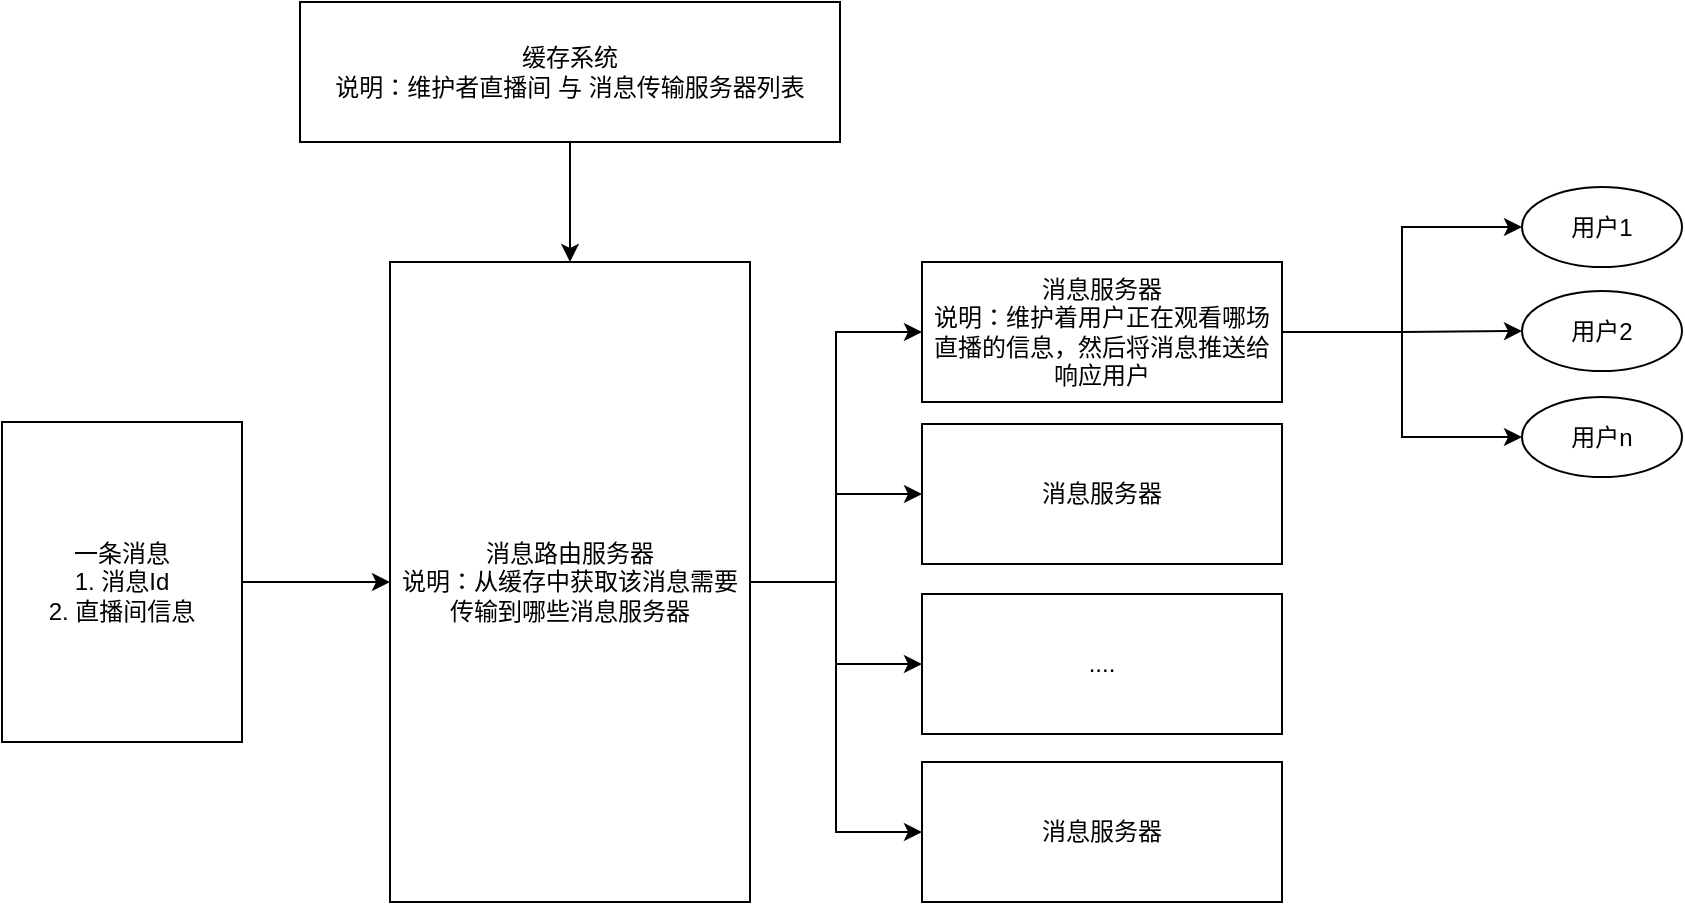 <mxfile version="16.5.1" type="device"><diagram id="StC18cbZiteO7690FK0w" name="第 1 页"><mxGraphModel dx="1237" dy="752" grid="1" gridSize="10" guides="1" tooltips="1" connect="1" arrows="1" fold="1" page="1" pageScale="1" pageWidth="827" pageHeight="1169" math="0" shadow="0"><root><mxCell id="0"/><mxCell id="1" parent="0"/><mxCell id="-wTmpMzeoyvNC-EsfAKU-13" style="edgeStyle=orthogonalEdgeStyle;rounded=0;orthogonalLoop=1;jettySize=auto;html=1;entryX=0;entryY=0.5;entryDx=0;entryDy=0;" edge="1" parent="1" source="-wTmpMzeoyvNC-EsfAKU-1" target="-wTmpMzeoyvNC-EsfAKU-3"><mxGeometry relative="1" as="geometry"/></mxCell><mxCell id="-wTmpMzeoyvNC-EsfAKU-1" value="一条消息&lt;br&gt;1.&amp;nbsp;消息Id&lt;br&gt;2.&amp;nbsp;直播间信息&lt;br&gt;" style="rounded=0;whiteSpace=wrap;html=1;" vertex="1" parent="1"><mxGeometry x="40" y="350" width="120" height="160" as="geometry"/></mxCell><mxCell id="-wTmpMzeoyvNC-EsfAKU-14" style="edgeStyle=orthogonalEdgeStyle;rounded=0;orthogonalLoop=1;jettySize=auto;html=1;entryX=0.5;entryY=0;entryDx=0;entryDy=0;" edge="1" parent="1" source="-wTmpMzeoyvNC-EsfAKU-2" target="-wTmpMzeoyvNC-EsfAKU-3"><mxGeometry relative="1" as="geometry"/></mxCell><mxCell id="-wTmpMzeoyvNC-EsfAKU-2" value="缓存系统&lt;br&gt;说明：维护者直播间&amp;nbsp;与&amp;nbsp;消息传输服务器列表" style="rounded=0;whiteSpace=wrap;html=1;" vertex="1" parent="1"><mxGeometry x="189" y="140" width="270" height="70" as="geometry"/></mxCell><mxCell id="-wTmpMzeoyvNC-EsfAKU-9" style="edgeStyle=orthogonalEdgeStyle;rounded=0;orthogonalLoop=1;jettySize=auto;html=1;" edge="1" parent="1" source="-wTmpMzeoyvNC-EsfAKU-3" target="-wTmpMzeoyvNC-EsfAKU-4"><mxGeometry relative="1" as="geometry"/></mxCell><mxCell id="-wTmpMzeoyvNC-EsfAKU-10" style="edgeStyle=orthogonalEdgeStyle;rounded=0;orthogonalLoop=1;jettySize=auto;html=1;" edge="1" parent="1" source="-wTmpMzeoyvNC-EsfAKU-3" target="-wTmpMzeoyvNC-EsfAKU-5"><mxGeometry relative="1" as="geometry"/></mxCell><mxCell id="-wTmpMzeoyvNC-EsfAKU-11" style="edgeStyle=orthogonalEdgeStyle;rounded=0;orthogonalLoop=1;jettySize=auto;html=1;" edge="1" parent="1" source="-wTmpMzeoyvNC-EsfAKU-3" target="-wTmpMzeoyvNC-EsfAKU-8"><mxGeometry relative="1" as="geometry"/></mxCell><mxCell id="-wTmpMzeoyvNC-EsfAKU-12" style="edgeStyle=orthogonalEdgeStyle;rounded=0;orthogonalLoop=1;jettySize=auto;html=1;" edge="1" parent="1" source="-wTmpMzeoyvNC-EsfAKU-3" target="-wTmpMzeoyvNC-EsfAKU-7"><mxGeometry relative="1" as="geometry"/></mxCell><mxCell id="-wTmpMzeoyvNC-EsfAKU-3" value="消息路由服务器&lt;br&gt;说明：从缓存中获取该消息需要传输到哪些消息服务器" style="rounded=0;whiteSpace=wrap;html=1;align=center;" vertex="1" parent="1"><mxGeometry x="234" y="270" width="180" height="320" as="geometry"/></mxCell><mxCell id="-wTmpMzeoyvNC-EsfAKU-20" style="edgeStyle=orthogonalEdgeStyle;rounded=0;orthogonalLoop=1;jettySize=auto;html=1;entryX=0;entryY=0.5;entryDx=0;entryDy=0;" edge="1" parent="1" source="-wTmpMzeoyvNC-EsfAKU-4" target="-wTmpMzeoyvNC-EsfAKU-16"><mxGeometry relative="1" as="geometry"/></mxCell><mxCell id="-wTmpMzeoyvNC-EsfAKU-21" style="edgeStyle=orthogonalEdgeStyle;rounded=0;orthogonalLoop=1;jettySize=auto;html=1;" edge="1" parent="1" source="-wTmpMzeoyvNC-EsfAKU-4" target="-wTmpMzeoyvNC-EsfAKU-19"><mxGeometry relative="1" as="geometry"/></mxCell><mxCell id="-wTmpMzeoyvNC-EsfAKU-22" style="edgeStyle=orthogonalEdgeStyle;rounded=0;orthogonalLoop=1;jettySize=auto;html=1;" edge="1" parent="1" source="-wTmpMzeoyvNC-EsfAKU-4" target="-wTmpMzeoyvNC-EsfAKU-18"><mxGeometry relative="1" as="geometry"/></mxCell><mxCell id="-wTmpMzeoyvNC-EsfAKU-4" value="消息服务器&lt;br&gt;说明：维护着用户正在观看哪场直播的信息，然后将消息推送给响应用户" style="rounded=0;whiteSpace=wrap;html=1;" vertex="1" parent="1"><mxGeometry x="500" y="270" width="180" height="70" as="geometry"/></mxCell><mxCell id="-wTmpMzeoyvNC-EsfAKU-5" value="消息服务器" style="rounded=0;whiteSpace=wrap;html=1;" vertex="1" parent="1"><mxGeometry x="500" y="351" width="180" height="70" as="geometry"/></mxCell><mxCell id="-wTmpMzeoyvNC-EsfAKU-7" value="消息服务器" style="rounded=0;whiteSpace=wrap;html=1;" vertex="1" parent="1"><mxGeometry x="500" y="520" width="180" height="70" as="geometry"/></mxCell><mxCell id="-wTmpMzeoyvNC-EsfAKU-8" value="...." style="rounded=0;whiteSpace=wrap;html=1;" vertex="1" parent="1"><mxGeometry x="500" y="436" width="180" height="70" as="geometry"/></mxCell><mxCell id="-wTmpMzeoyvNC-EsfAKU-16" value="用户1" style="ellipse;whiteSpace=wrap;html=1;" vertex="1" parent="1"><mxGeometry x="800" y="232.5" width="80" height="40" as="geometry"/></mxCell><mxCell id="-wTmpMzeoyvNC-EsfAKU-18" value="用户n" style="ellipse;whiteSpace=wrap;html=1;" vertex="1" parent="1"><mxGeometry x="800" y="337.5" width="80" height="40" as="geometry"/></mxCell><mxCell id="-wTmpMzeoyvNC-EsfAKU-19" value="用户2" style="ellipse;whiteSpace=wrap;html=1;" vertex="1" parent="1"><mxGeometry x="800" y="284.5" width="80" height="40" as="geometry"/></mxCell></root></mxGraphModel></diagram></mxfile>
